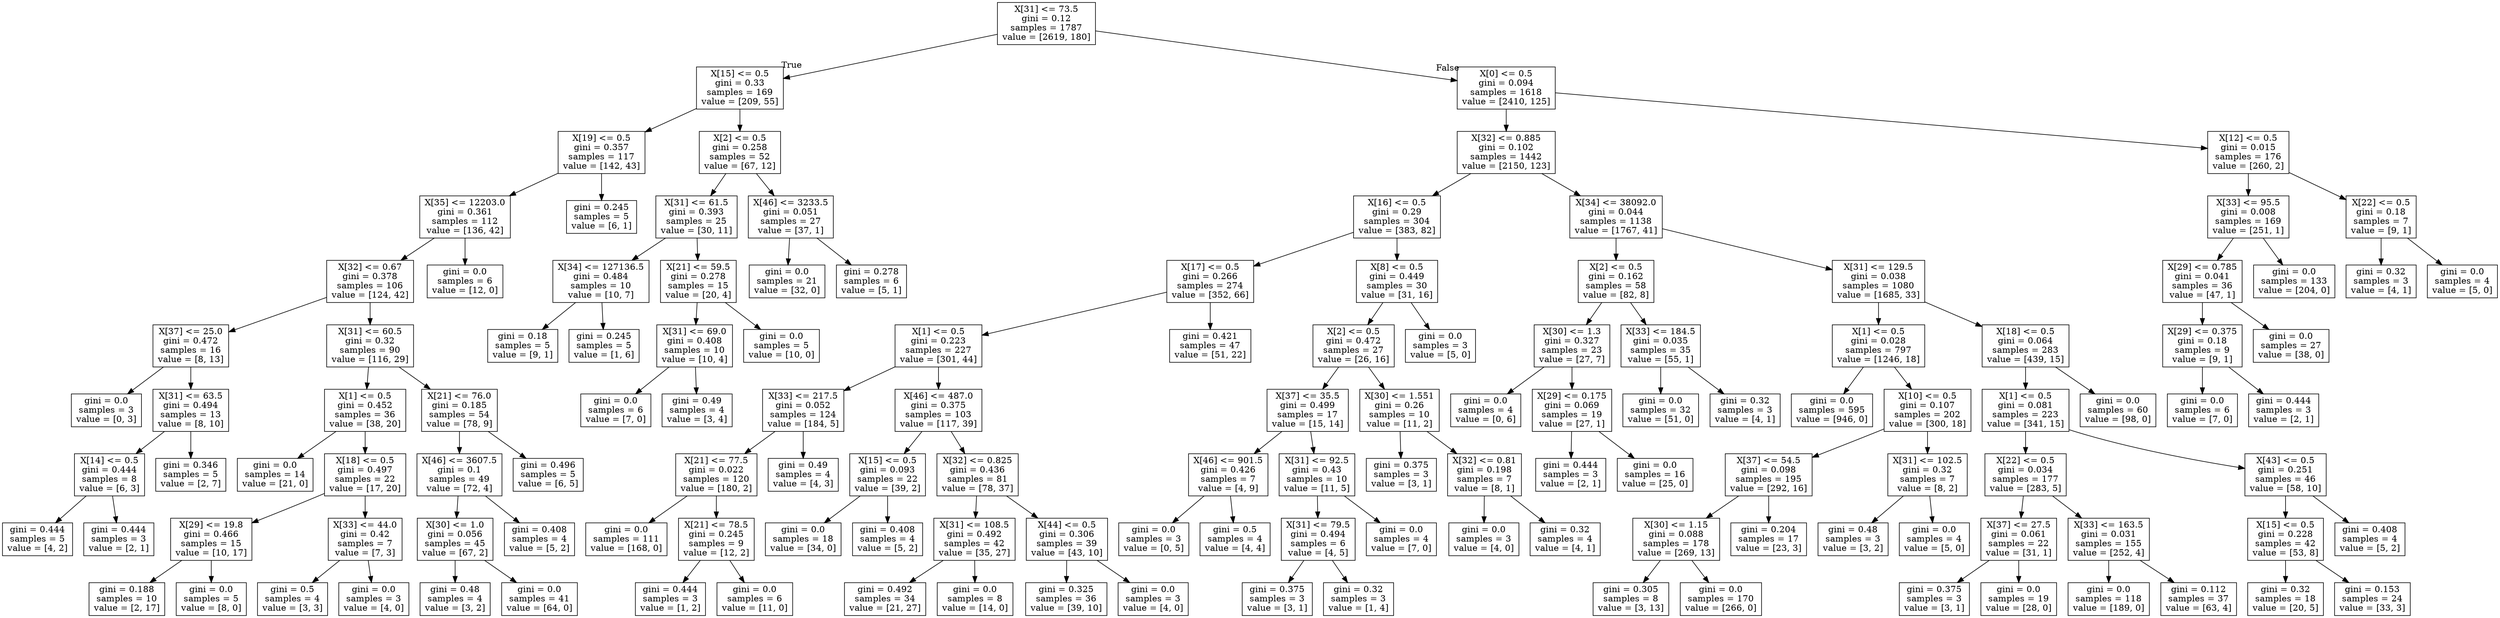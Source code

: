 digraph Tree {
node [shape=box] ;
0 [label="X[31] <= 73.5\ngini = 0.12\nsamples = 1787\nvalue = [2619, 180]"] ;
1 [label="X[15] <= 0.5\ngini = 0.33\nsamples = 169\nvalue = [209, 55]"] ;
0 -> 1 [labeldistance=2.5, labelangle=45, headlabel="True"] ;
2 [label="X[19] <= 0.5\ngini = 0.357\nsamples = 117\nvalue = [142, 43]"] ;
1 -> 2 ;
3 [label="X[35] <= 12203.0\ngini = 0.361\nsamples = 112\nvalue = [136, 42]"] ;
2 -> 3 ;
4 [label="X[32] <= 0.67\ngini = 0.378\nsamples = 106\nvalue = [124, 42]"] ;
3 -> 4 ;
5 [label="X[37] <= 25.0\ngini = 0.472\nsamples = 16\nvalue = [8, 13]"] ;
4 -> 5 ;
6 [label="gini = 0.0\nsamples = 3\nvalue = [0, 3]"] ;
5 -> 6 ;
7 [label="X[31] <= 63.5\ngini = 0.494\nsamples = 13\nvalue = [8, 10]"] ;
5 -> 7 ;
8 [label="X[14] <= 0.5\ngini = 0.444\nsamples = 8\nvalue = [6, 3]"] ;
7 -> 8 ;
9 [label="gini = 0.444\nsamples = 5\nvalue = [4, 2]"] ;
8 -> 9 ;
10 [label="gini = 0.444\nsamples = 3\nvalue = [2, 1]"] ;
8 -> 10 ;
11 [label="gini = 0.346\nsamples = 5\nvalue = [2, 7]"] ;
7 -> 11 ;
12 [label="X[31] <= 60.5\ngini = 0.32\nsamples = 90\nvalue = [116, 29]"] ;
4 -> 12 ;
13 [label="X[1] <= 0.5\ngini = 0.452\nsamples = 36\nvalue = [38, 20]"] ;
12 -> 13 ;
14 [label="gini = 0.0\nsamples = 14\nvalue = [21, 0]"] ;
13 -> 14 ;
15 [label="X[18] <= 0.5\ngini = 0.497\nsamples = 22\nvalue = [17, 20]"] ;
13 -> 15 ;
16 [label="X[29] <= 19.8\ngini = 0.466\nsamples = 15\nvalue = [10, 17]"] ;
15 -> 16 ;
17 [label="gini = 0.188\nsamples = 10\nvalue = [2, 17]"] ;
16 -> 17 ;
18 [label="gini = 0.0\nsamples = 5\nvalue = [8, 0]"] ;
16 -> 18 ;
19 [label="X[33] <= 44.0\ngini = 0.42\nsamples = 7\nvalue = [7, 3]"] ;
15 -> 19 ;
20 [label="gini = 0.5\nsamples = 4\nvalue = [3, 3]"] ;
19 -> 20 ;
21 [label="gini = 0.0\nsamples = 3\nvalue = [4, 0]"] ;
19 -> 21 ;
22 [label="X[21] <= 76.0\ngini = 0.185\nsamples = 54\nvalue = [78, 9]"] ;
12 -> 22 ;
23 [label="X[46] <= 3607.5\ngini = 0.1\nsamples = 49\nvalue = [72, 4]"] ;
22 -> 23 ;
24 [label="X[30] <= 1.0\ngini = 0.056\nsamples = 45\nvalue = [67, 2]"] ;
23 -> 24 ;
25 [label="gini = 0.48\nsamples = 4\nvalue = [3, 2]"] ;
24 -> 25 ;
26 [label="gini = 0.0\nsamples = 41\nvalue = [64, 0]"] ;
24 -> 26 ;
27 [label="gini = 0.408\nsamples = 4\nvalue = [5, 2]"] ;
23 -> 27 ;
28 [label="gini = 0.496\nsamples = 5\nvalue = [6, 5]"] ;
22 -> 28 ;
29 [label="gini = 0.0\nsamples = 6\nvalue = [12, 0]"] ;
3 -> 29 ;
30 [label="gini = 0.245\nsamples = 5\nvalue = [6, 1]"] ;
2 -> 30 ;
31 [label="X[2] <= 0.5\ngini = 0.258\nsamples = 52\nvalue = [67, 12]"] ;
1 -> 31 ;
32 [label="X[31] <= 61.5\ngini = 0.393\nsamples = 25\nvalue = [30, 11]"] ;
31 -> 32 ;
33 [label="X[34] <= 127136.5\ngini = 0.484\nsamples = 10\nvalue = [10, 7]"] ;
32 -> 33 ;
34 [label="gini = 0.18\nsamples = 5\nvalue = [9, 1]"] ;
33 -> 34 ;
35 [label="gini = 0.245\nsamples = 5\nvalue = [1, 6]"] ;
33 -> 35 ;
36 [label="X[21] <= 59.5\ngini = 0.278\nsamples = 15\nvalue = [20, 4]"] ;
32 -> 36 ;
37 [label="X[31] <= 69.0\ngini = 0.408\nsamples = 10\nvalue = [10, 4]"] ;
36 -> 37 ;
38 [label="gini = 0.0\nsamples = 6\nvalue = [7, 0]"] ;
37 -> 38 ;
39 [label="gini = 0.49\nsamples = 4\nvalue = [3, 4]"] ;
37 -> 39 ;
40 [label="gini = 0.0\nsamples = 5\nvalue = [10, 0]"] ;
36 -> 40 ;
41 [label="X[46] <= 3233.5\ngini = 0.051\nsamples = 27\nvalue = [37, 1]"] ;
31 -> 41 ;
42 [label="gini = 0.0\nsamples = 21\nvalue = [32, 0]"] ;
41 -> 42 ;
43 [label="gini = 0.278\nsamples = 6\nvalue = [5, 1]"] ;
41 -> 43 ;
44 [label="X[0] <= 0.5\ngini = 0.094\nsamples = 1618\nvalue = [2410, 125]"] ;
0 -> 44 [labeldistance=2.5, labelangle=-45, headlabel="False"] ;
45 [label="X[32] <= 0.885\ngini = 0.102\nsamples = 1442\nvalue = [2150, 123]"] ;
44 -> 45 ;
46 [label="X[16] <= 0.5\ngini = 0.29\nsamples = 304\nvalue = [383, 82]"] ;
45 -> 46 ;
47 [label="X[17] <= 0.5\ngini = 0.266\nsamples = 274\nvalue = [352, 66]"] ;
46 -> 47 ;
48 [label="X[1] <= 0.5\ngini = 0.223\nsamples = 227\nvalue = [301, 44]"] ;
47 -> 48 ;
49 [label="X[33] <= 217.5\ngini = 0.052\nsamples = 124\nvalue = [184, 5]"] ;
48 -> 49 ;
50 [label="X[21] <= 77.5\ngini = 0.022\nsamples = 120\nvalue = [180, 2]"] ;
49 -> 50 ;
51 [label="gini = 0.0\nsamples = 111\nvalue = [168, 0]"] ;
50 -> 51 ;
52 [label="X[21] <= 78.5\ngini = 0.245\nsamples = 9\nvalue = [12, 2]"] ;
50 -> 52 ;
53 [label="gini = 0.444\nsamples = 3\nvalue = [1, 2]"] ;
52 -> 53 ;
54 [label="gini = 0.0\nsamples = 6\nvalue = [11, 0]"] ;
52 -> 54 ;
55 [label="gini = 0.49\nsamples = 4\nvalue = [4, 3]"] ;
49 -> 55 ;
56 [label="X[46] <= 487.0\ngini = 0.375\nsamples = 103\nvalue = [117, 39]"] ;
48 -> 56 ;
57 [label="X[15] <= 0.5\ngini = 0.093\nsamples = 22\nvalue = [39, 2]"] ;
56 -> 57 ;
58 [label="gini = 0.0\nsamples = 18\nvalue = [34, 0]"] ;
57 -> 58 ;
59 [label="gini = 0.408\nsamples = 4\nvalue = [5, 2]"] ;
57 -> 59 ;
60 [label="X[32] <= 0.825\ngini = 0.436\nsamples = 81\nvalue = [78, 37]"] ;
56 -> 60 ;
61 [label="X[31] <= 108.5\ngini = 0.492\nsamples = 42\nvalue = [35, 27]"] ;
60 -> 61 ;
62 [label="gini = 0.492\nsamples = 34\nvalue = [21, 27]"] ;
61 -> 62 ;
63 [label="gini = 0.0\nsamples = 8\nvalue = [14, 0]"] ;
61 -> 63 ;
64 [label="X[44] <= 0.5\ngini = 0.306\nsamples = 39\nvalue = [43, 10]"] ;
60 -> 64 ;
65 [label="gini = 0.325\nsamples = 36\nvalue = [39, 10]"] ;
64 -> 65 ;
66 [label="gini = 0.0\nsamples = 3\nvalue = [4, 0]"] ;
64 -> 66 ;
67 [label="gini = 0.421\nsamples = 47\nvalue = [51, 22]"] ;
47 -> 67 ;
68 [label="X[8] <= 0.5\ngini = 0.449\nsamples = 30\nvalue = [31, 16]"] ;
46 -> 68 ;
69 [label="X[2] <= 0.5\ngini = 0.472\nsamples = 27\nvalue = [26, 16]"] ;
68 -> 69 ;
70 [label="X[37] <= 35.5\ngini = 0.499\nsamples = 17\nvalue = [15, 14]"] ;
69 -> 70 ;
71 [label="X[46] <= 901.5\ngini = 0.426\nsamples = 7\nvalue = [4, 9]"] ;
70 -> 71 ;
72 [label="gini = 0.0\nsamples = 3\nvalue = [0, 5]"] ;
71 -> 72 ;
73 [label="gini = 0.5\nsamples = 4\nvalue = [4, 4]"] ;
71 -> 73 ;
74 [label="X[31] <= 92.5\ngini = 0.43\nsamples = 10\nvalue = [11, 5]"] ;
70 -> 74 ;
75 [label="X[31] <= 79.5\ngini = 0.494\nsamples = 6\nvalue = [4, 5]"] ;
74 -> 75 ;
76 [label="gini = 0.375\nsamples = 3\nvalue = [3, 1]"] ;
75 -> 76 ;
77 [label="gini = 0.32\nsamples = 3\nvalue = [1, 4]"] ;
75 -> 77 ;
78 [label="gini = 0.0\nsamples = 4\nvalue = [7, 0]"] ;
74 -> 78 ;
79 [label="X[30] <= 1.551\ngini = 0.26\nsamples = 10\nvalue = [11, 2]"] ;
69 -> 79 ;
80 [label="gini = 0.375\nsamples = 3\nvalue = [3, 1]"] ;
79 -> 80 ;
81 [label="X[32] <= 0.81\ngini = 0.198\nsamples = 7\nvalue = [8, 1]"] ;
79 -> 81 ;
82 [label="gini = 0.0\nsamples = 3\nvalue = [4, 0]"] ;
81 -> 82 ;
83 [label="gini = 0.32\nsamples = 4\nvalue = [4, 1]"] ;
81 -> 83 ;
84 [label="gini = 0.0\nsamples = 3\nvalue = [5, 0]"] ;
68 -> 84 ;
85 [label="X[34] <= 38092.0\ngini = 0.044\nsamples = 1138\nvalue = [1767, 41]"] ;
45 -> 85 ;
86 [label="X[2] <= 0.5\ngini = 0.162\nsamples = 58\nvalue = [82, 8]"] ;
85 -> 86 ;
87 [label="X[30] <= 1.3\ngini = 0.327\nsamples = 23\nvalue = [27, 7]"] ;
86 -> 87 ;
88 [label="gini = 0.0\nsamples = 4\nvalue = [0, 6]"] ;
87 -> 88 ;
89 [label="X[29] <= 0.175\ngini = 0.069\nsamples = 19\nvalue = [27, 1]"] ;
87 -> 89 ;
90 [label="gini = 0.444\nsamples = 3\nvalue = [2, 1]"] ;
89 -> 90 ;
91 [label="gini = 0.0\nsamples = 16\nvalue = [25, 0]"] ;
89 -> 91 ;
92 [label="X[33] <= 184.5\ngini = 0.035\nsamples = 35\nvalue = [55, 1]"] ;
86 -> 92 ;
93 [label="gini = 0.0\nsamples = 32\nvalue = [51, 0]"] ;
92 -> 93 ;
94 [label="gini = 0.32\nsamples = 3\nvalue = [4, 1]"] ;
92 -> 94 ;
95 [label="X[31] <= 129.5\ngini = 0.038\nsamples = 1080\nvalue = [1685, 33]"] ;
85 -> 95 ;
96 [label="X[1] <= 0.5\ngini = 0.028\nsamples = 797\nvalue = [1246, 18]"] ;
95 -> 96 ;
97 [label="gini = 0.0\nsamples = 595\nvalue = [946, 0]"] ;
96 -> 97 ;
98 [label="X[10] <= 0.5\ngini = 0.107\nsamples = 202\nvalue = [300, 18]"] ;
96 -> 98 ;
99 [label="X[37] <= 54.5\ngini = 0.098\nsamples = 195\nvalue = [292, 16]"] ;
98 -> 99 ;
100 [label="X[30] <= 1.15\ngini = 0.088\nsamples = 178\nvalue = [269, 13]"] ;
99 -> 100 ;
101 [label="gini = 0.305\nsamples = 8\nvalue = [3, 13]"] ;
100 -> 101 ;
102 [label="gini = 0.0\nsamples = 170\nvalue = [266, 0]"] ;
100 -> 102 ;
103 [label="gini = 0.204\nsamples = 17\nvalue = [23, 3]"] ;
99 -> 103 ;
104 [label="X[31] <= 102.5\ngini = 0.32\nsamples = 7\nvalue = [8, 2]"] ;
98 -> 104 ;
105 [label="gini = 0.48\nsamples = 3\nvalue = [3, 2]"] ;
104 -> 105 ;
106 [label="gini = 0.0\nsamples = 4\nvalue = [5, 0]"] ;
104 -> 106 ;
107 [label="X[18] <= 0.5\ngini = 0.064\nsamples = 283\nvalue = [439, 15]"] ;
95 -> 107 ;
108 [label="X[1] <= 0.5\ngini = 0.081\nsamples = 223\nvalue = [341, 15]"] ;
107 -> 108 ;
109 [label="X[22] <= 0.5\ngini = 0.034\nsamples = 177\nvalue = [283, 5]"] ;
108 -> 109 ;
110 [label="X[37] <= 27.5\ngini = 0.061\nsamples = 22\nvalue = [31, 1]"] ;
109 -> 110 ;
111 [label="gini = 0.375\nsamples = 3\nvalue = [3, 1]"] ;
110 -> 111 ;
112 [label="gini = 0.0\nsamples = 19\nvalue = [28, 0]"] ;
110 -> 112 ;
113 [label="X[33] <= 163.5\ngini = 0.031\nsamples = 155\nvalue = [252, 4]"] ;
109 -> 113 ;
114 [label="gini = 0.0\nsamples = 118\nvalue = [189, 0]"] ;
113 -> 114 ;
115 [label="gini = 0.112\nsamples = 37\nvalue = [63, 4]"] ;
113 -> 115 ;
116 [label="X[43] <= 0.5\ngini = 0.251\nsamples = 46\nvalue = [58, 10]"] ;
108 -> 116 ;
117 [label="X[15] <= 0.5\ngini = 0.228\nsamples = 42\nvalue = [53, 8]"] ;
116 -> 117 ;
118 [label="gini = 0.32\nsamples = 18\nvalue = [20, 5]"] ;
117 -> 118 ;
119 [label="gini = 0.153\nsamples = 24\nvalue = [33, 3]"] ;
117 -> 119 ;
120 [label="gini = 0.408\nsamples = 4\nvalue = [5, 2]"] ;
116 -> 120 ;
121 [label="gini = 0.0\nsamples = 60\nvalue = [98, 0]"] ;
107 -> 121 ;
122 [label="X[12] <= 0.5\ngini = 0.015\nsamples = 176\nvalue = [260, 2]"] ;
44 -> 122 ;
123 [label="X[33] <= 95.5\ngini = 0.008\nsamples = 169\nvalue = [251, 1]"] ;
122 -> 123 ;
124 [label="X[29] <= 0.785\ngini = 0.041\nsamples = 36\nvalue = [47, 1]"] ;
123 -> 124 ;
125 [label="X[29] <= 0.375\ngini = 0.18\nsamples = 9\nvalue = [9, 1]"] ;
124 -> 125 ;
126 [label="gini = 0.0\nsamples = 6\nvalue = [7, 0]"] ;
125 -> 126 ;
127 [label="gini = 0.444\nsamples = 3\nvalue = [2, 1]"] ;
125 -> 127 ;
128 [label="gini = 0.0\nsamples = 27\nvalue = [38, 0]"] ;
124 -> 128 ;
129 [label="gini = 0.0\nsamples = 133\nvalue = [204, 0]"] ;
123 -> 129 ;
130 [label="X[22] <= 0.5\ngini = 0.18\nsamples = 7\nvalue = [9, 1]"] ;
122 -> 130 ;
131 [label="gini = 0.32\nsamples = 3\nvalue = [4, 1]"] ;
130 -> 131 ;
132 [label="gini = 0.0\nsamples = 4\nvalue = [5, 0]"] ;
130 -> 132 ;
}